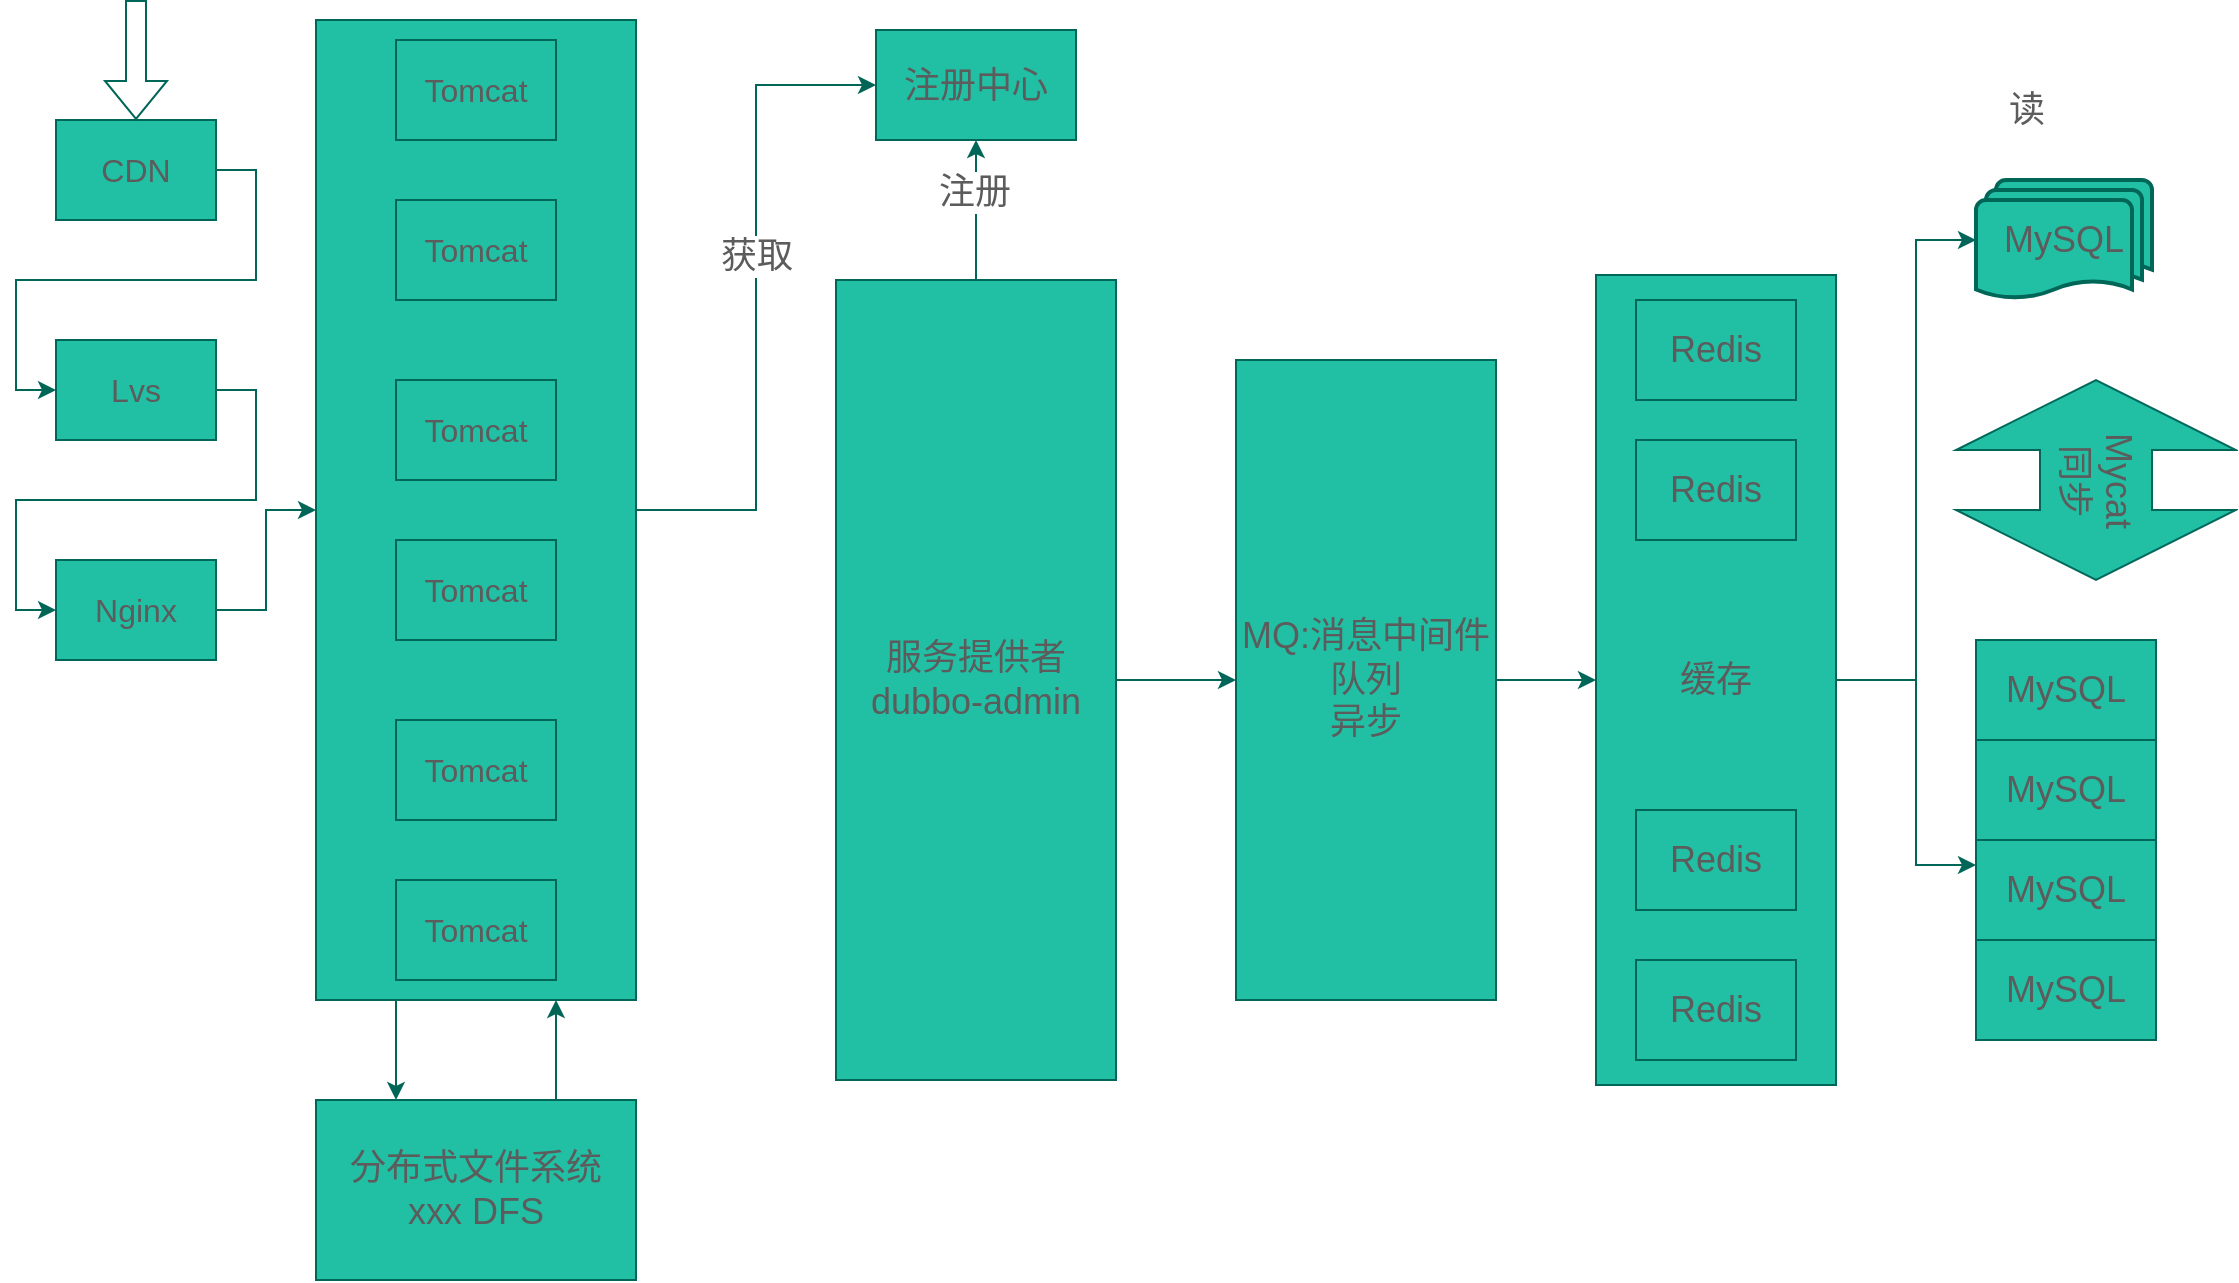 <mxfile version="15.8.7" type="device" pages="6"><diagram id="UnmopfMlRNLvVbIDBpeu" name="第 1 页"><mxGraphModel dx="1038" dy="649" grid="1" gridSize="10" guides="1" tooltips="1" connect="1" arrows="1" fold="1" page="1" pageScale="1" pageWidth="827" pageHeight="1169" math="0" shadow="0"><root><mxCell id="0"/><mxCell id="1" parent="0"/><mxCell id="3HmRTZTyx5FPIAdI5r-Z-13" style="edgeStyle=orthogonalEdgeStyle;rounded=0;orthogonalLoop=1;jettySize=auto;html=1;exitX=1;exitY=0.5;exitDx=0;exitDy=0;entryX=0;entryY=0.5;entryDx=0;entryDy=0;fontSize=18;strokeColor=#006658;fontColor=#5C5C5C;" parent="1" source="3HmRTZTyx5FPIAdI5r-Z-1" target="3HmRTZTyx5FPIAdI5r-Z-2" edge="1"><mxGeometry relative="1" as="geometry"/></mxCell><mxCell id="3HmRTZTyx5FPIAdI5r-Z-1" value="&lt;font size=&quot;3&quot;&gt;CDN&lt;/font&gt;" style="rounded=0;whiteSpace=wrap;html=1;fillColor=#21C0A5;strokeColor=#006658;fontColor=#5C5C5C;" parent="1" vertex="1"><mxGeometry x="70" y="70" width="80" height="50" as="geometry"/></mxCell><mxCell id="3HmRTZTyx5FPIAdI5r-Z-14" style="edgeStyle=orthogonalEdgeStyle;rounded=0;orthogonalLoop=1;jettySize=auto;html=1;entryX=0;entryY=0.5;entryDx=0;entryDy=0;fontSize=18;exitX=1;exitY=0.5;exitDx=0;exitDy=0;strokeColor=#006658;fontColor=#5C5C5C;" parent="1" source="3HmRTZTyx5FPIAdI5r-Z-2" target="3HmRTZTyx5FPIAdI5r-Z-3" edge="1"><mxGeometry relative="1" as="geometry"/></mxCell><mxCell id="3HmRTZTyx5FPIAdI5r-Z-2" value="&lt;font size=&quot;3&quot;&gt;Lvs&lt;br&gt;&lt;/font&gt;" style="rounded=0;whiteSpace=wrap;html=1;fillColor=#21C0A5;strokeColor=#006658;fontColor=#5C5C5C;" parent="1" vertex="1"><mxGeometry x="70" y="180" width="80" height="50" as="geometry"/></mxCell><mxCell id="3HmRTZTyx5FPIAdI5r-Z-15" style="edgeStyle=orthogonalEdgeStyle;rounded=0;orthogonalLoop=1;jettySize=auto;html=1;exitX=1;exitY=0.5;exitDx=0;exitDy=0;fontSize=18;strokeColor=#006658;fontColor=#5C5C5C;" parent="1" source="3HmRTZTyx5FPIAdI5r-Z-3" target="3HmRTZTyx5FPIAdI5r-Z-4" edge="1"><mxGeometry relative="1" as="geometry"/></mxCell><mxCell id="3HmRTZTyx5FPIAdI5r-Z-3" value="&lt;font size=&quot;3&quot;&gt;Nginx&lt;br&gt;&lt;/font&gt;" style="rounded=0;whiteSpace=wrap;html=1;fillColor=#21C0A5;strokeColor=#006658;fontColor=#5C5C5C;" parent="1" vertex="1"><mxGeometry x="70" y="290" width="80" height="50" as="geometry"/></mxCell><mxCell id="3HmRTZTyx5FPIAdI5r-Z-17" style="edgeStyle=orthogonalEdgeStyle;rounded=0;orthogonalLoop=1;jettySize=auto;html=1;exitX=0.25;exitY=1;exitDx=0;exitDy=0;entryX=0.25;entryY=0;entryDx=0;entryDy=0;fontSize=18;strokeColor=#006658;fontColor=#5C5C5C;" parent="1" source="3HmRTZTyx5FPIAdI5r-Z-4" target="3HmRTZTyx5FPIAdI5r-Z-12" edge="1"><mxGeometry relative="1" as="geometry"/></mxCell><mxCell id="3HmRTZTyx5FPIAdI5r-Z-27" style="edgeStyle=orthogonalEdgeStyle;rounded=0;orthogonalLoop=1;jettySize=auto;html=1;entryX=0;entryY=0.5;entryDx=0;entryDy=0;fontSize=18;strokeColor=#006658;fontColor=#5C5C5C;" parent="1" source="3HmRTZTyx5FPIAdI5r-Z-4" target="3HmRTZTyx5FPIAdI5r-Z-18" edge="1"><mxGeometry relative="1" as="geometry"/></mxCell><mxCell id="3HmRTZTyx5FPIAdI5r-Z-28" value="获取" style="edgeLabel;html=1;align=center;verticalAlign=middle;resizable=0;points=[];fontSize=18;fontColor=#5C5C5C;" parent="3HmRTZTyx5FPIAdI5r-Z-27" vertex="1" connectable="0"><mxGeometry x="0.126" relative="1" as="geometry"><mxPoint as="offset"/></mxGeometry></mxCell><mxCell id="3HmRTZTyx5FPIAdI5r-Z-4" value="" style="rounded=0;whiteSpace=wrap;html=1;fontSize=18;fillColor=#21C0A5;strokeColor=#006658;fontColor=#5C5C5C;" parent="1" vertex="1"><mxGeometry x="200" y="20" width="160" height="490" as="geometry"/></mxCell><mxCell id="3HmRTZTyx5FPIAdI5r-Z-5" value="" style="shape=flexArrow;endArrow=classic;html=1;rounded=0;fontSize=18;entryX=0.5;entryY=0;entryDx=0;entryDy=0;strokeColor=#006658;fontColor=#5C5C5C;" parent="1" target="3HmRTZTyx5FPIAdI5r-Z-1" edge="1"><mxGeometry width="50" height="50" relative="1" as="geometry"><mxPoint x="110" y="10" as="sourcePoint"/><mxPoint x="110" y="10" as="targetPoint"/></mxGeometry></mxCell><mxCell id="3HmRTZTyx5FPIAdI5r-Z-6" value="&lt;font size=&quot;3&quot;&gt;Tomcat&lt;br&gt;&lt;/font&gt;" style="rounded=0;whiteSpace=wrap;html=1;fillColor=#21C0A5;strokeColor=#006658;fontColor=#5C5C5C;" parent="1" vertex="1"><mxGeometry x="240" y="30" width="80" height="50" as="geometry"/></mxCell><mxCell id="3HmRTZTyx5FPIAdI5r-Z-7" value="&lt;font size=&quot;3&quot;&gt;Tomcat&lt;br&gt;&lt;/font&gt;" style="rounded=0;whiteSpace=wrap;html=1;fillColor=#21C0A5;strokeColor=#006658;fontColor=#5C5C5C;" parent="1" vertex="1"><mxGeometry x="240" y="110" width="80" height="50" as="geometry"/></mxCell><mxCell id="3HmRTZTyx5FPIAdI5r-Z-8" value="&lt;font size=&quot;3&quot;&gt;Tomcat&lt;br&gt;&lt;/font&gt;" style="rounded=0;whiteSpace=wrap;html=1;fillColor=#21C0A5;strokeColor=#006658;fontColor=#5C5C5C;" parent="1" vertex="1"><mxGeometry x="240" y="200" width="80" height="50" as="geometry"/></mxCell><mxCell id="3HmRTZTyx5FPIAdI5r-Z-9" value="&lt;font size=&quot;3&quot;&gt;Tomcat&lt;br&gt;&lt;/font&gt;" style="rounded=0;whiteSpace=wrap;html=1;fillColor=#21C0A5;strokeColor=#006658;fontColor=#5C5C5C;" parent="1" vertex="1"><mxGeometry x="240" y="280" width="80" height="50" as="geometry"/></mxCell><mxCell id="3HmRTZTyx5FPIAdI5r-Z-10" value="&lt;font size=&quot;3&quot;&gt;Tomcat&lt;br&gt;&lt;/font&gt;" style="rounded=0;whiteSpace=wrap;html=1;fillColor=#21C0A5;strokeColor=#006658;fontColor=#5C5C5C;" parent="1" vertex="1"><mxGeometry x="240" y="370" width="80" height="50" as="geometry"/></mxCell><mxCell id="3HmRTZTyx5FPIAdI5r-Z-11" value="&lt;font size=&quot;3&quot;&gt;Tomcat&lt;br&gt;&lt;/font&gt;" style="rounded=0;whiteSpace=wrap;html=1;fillColor=#21C0A5;strokeColor=#006658;fontColor=#5C5C5C;" parent="1" vertex="1"><mxGeometry x="240" y="450" width="80" height="50" as="geometry"/></mxCell><mxCell id="3HmRTZTyx5FPIAdI5r-Z-16" style="edgeStyle=orthogonalEdgeStyle;rounded=0;orthogonalLoop=1;jettySize=auto;html=1;entryX=0.75;entryY=1;entryDx=0;entryDy=0;fontSize=18;exitX=0.75;exitY=0;exitDx=0;exitDy=0;strokeColor=#006658;fontColor=#5C5C5C;" parent="1" source="3HmRTZTyx5FPIAdI5r-Z-12" target="3HmRTZTyx5FPIAdI5r-Z-4" edge="1"><mxGeometry relative="1" as="geometry"><Array as="points"/></mxGeometry></mxCell><mxCell id="3HmRTZTyx5FPIAdI5r-Z-12" value="分布式文件系统&lt;br&gt;xxx DFS" style="rounded=0;whiteSpace=wrap;html=1;fontSize=18;fillColor=#21C0A5;strokeColor=#006658;fontColor=#5C5C5C;" parent="1" vertex="1"><mxGeometry x="200" y="560" width="160" height="90" as="geometry"/></mxCell><mxCell id="3HmRTZTyx5FPIAdI5r-Z-18" value="注册中心" style="rounded=0;whiteSpace=wrap;html=1;fontSize=18;fillColor=#21C0A5;strokeColor=#006658;fontColor=#5C5C5C;" parent="1" vertex="1"><mxGeometry x="480" y="25" width="100" height="55" as="geometry"/></mxCell><mxCell id="3HmRTZTyx5FPIAdI5r-Z-29" style="edgeStyle=orthogonalEdgeStyle;rounded=0;orthogonalLoop=1;jettySize=auto;html=1;entryX=0.5;entryY=1;entryDx=0;entryDy=0;fontSize=18;strokeColor=#006658;fontColor=#5C5C5C;" parent="1" source="3HmRTZTyx5FPIAdI5r-Z-19" target="3HmRTZTyx5FPIAdI5r-Z-18" edge="1"><mxGeometry relative="1" as="geometry"/></mxCell><mxCell id="3HmRTZTyx5FPIAdI5r-Z-30" value="注册" style="edgeLabel;html=1;align=center;verticalAlign=middle;resizable=0;points=[];fontSize=18;fontColor=#5C5C5C;" parent="3HmRTZTyx5FPIAdI5r-Z-29" vertex="1" connectable="0"><mxGeometry x="0.268" y="1" relative="1" as="geometry"><mxPoint as="offset"/></mxGeometry></mxCell><mxCell id="3HmRTZTyx5FPIAdI5r-Z-31" style="edgeStyle=orthogonalEdgeStyle;rounded=0;orthogonalLoop=1;jettySize=auto;html=1;entryX=0;entryY=0.5;entryDx=0;entryDy=0;fontSize=18;strokeColor=#006658;fontColor=#5C5C5C;" parent="1" source="3HmRTZTyx5FPIAdI5r-Z-19" target="3HmRTZTyx5FPIAdI5r-Z-20" edge="1"><mxGeometry relative="1" as="geometry"/></mxCell><mxCell id="3HmRTZTyx5FPIAdI5r-Z-19" value="服务提供者&lt;br&gt;dubbo-admin" style="rounded=0;whiteSpace=wrap;html=1;fontSize=18;fillColor=#21C0A5;strokeColor=#006658;fontColor=#5C5C5C;" parent="1" vertex="1"><mxGeometry x="460" y="150" width="140" height="400" as="geometry"/></mxCell><mxCell id="3HmRTZTyx5FPIAdI5r-Z-32" style="edgeStyle=orthogonalEdgeStyle;rounded=0;orthogonalLoop=1;jettySize=auto;html=1;entryX=0;entryY=0.5;entryDx=0;entryDy=0;fontSize=18;strokeColor=#006658;fontColor=#5C5C5C;" parent="1" source="3HmRTZTyx5FPIAdI5r-Z-20" target="3HmRTZTyx5FPIAdI5r-Z-22" edge="1"><mxGeometry relative="1" as="geometry"/></mxCell><mxCell id="3HmRTZTyx5FPIAdI5r-Z-20" value="MQ:消息中间件&lt;br&gt;队列&lt;br&gt;异步" style="rounded=0;whiteSpace=wrap;html=1;fontSize=18;fillColor=#21C0A5;strokeColor=#006658;fontColor=#5C5C5C;" parent="1" vertex="1"><mxGeometry x="660" y="190" width="130" height="320" as="geometry"/></mxCell><mxCell id="3HmRTZTyx5FPIAdI5r-Z-41" style="edgeStyle=orthogonalEdgeStyle;rounded=0;orthogonalLoop=1;jettySize=auto;html=1;exitX=1;exitY=0.5;exitDx=0;exitDy=0;entryX=0;entryY=0.25;entryDx=0;entryDy=0;fontSize=18;strokeColor=#006658;fontColor=#5C5C5C;" parent="1" source="3HmRTZTyx5FPIAdI5r-Z-22" target="3HmRTZTyx5FPIAdI5r-Z-38" edge="1"><mxGeometry relative="1" as="geometry"><Array as="points"><mxPoint x="1000" y="350"/><mxPoint x="1000" y="443"/></Array></mxGeometry></mxCell><mxCell id="3HmRTZTyx5FPIAdI5r-Z-42" style="edgeStyle=orthogonalEdgeStyle;rounded=0;orthogonalLoop=1;jettySize=auto;html=1;entryX=0;entryY=0.5;entryDx=0;entryDy=0;entryPerimeter=0;fontSize=18;strokeColor=#006658;fontColor=#5C5C5C;" parent="1" source="3HmRTZTyx5FPIAdI5r-Z-22" target="3HmRTZTyx5FPIAdI5r-Z-34" edge="1"><mxGeometry relative="1" as="geometry"><Array as="points"><mxPoint x="1000" y="350"/><mxPoint x="1000" y="130"/></Array></mxGeometry></mxCell><mxCell id="3HmRTZTyx5FPIAdI5r-Z-22" value="缓存" style="rounded=0;whiteSpace=wrap;html=1;fontSize=18;fillColor=#21C0A5;strokeColor=#006658;fontColor=#5C5C5C;" parent="1" vertex="1"><mxGeometry x="840" y="147.5" width="120" height="405" as="geometry"/></mxCell><mxCell id="3HmRTZTyx5FPIAdI5r-Z-23" value="Redis" style="rounded=0;whiteSpace=wrap;html=1;fontSize=18;fillColor=#21C0A5;strokeColor=#006658;fontColor=#5C5C5C;" parent="1" vertex="1"><mxGeometry x="860" y="160" width="80" height="50" as="geometry"/></mxCell><mxCell id="3HmRTZTyx5FPIAdI5r-Z-24" value="Redis" style="rounded=0;whiteSpace=wrap;html=1;fontSize=18;fillColor=#21C0A5;strokeColor=#006658;fontColor=#5C5C5C;" parent="1" vertex="1"><mxGeometry x="860" y="230" width="80" height="50" as="geometry"/></mxCell><mxCell id="3HmRTZTyx5FPIAdI5r-Z-25" value="Redis" style="rounded=0;whiteSpace=wrap;html=1;fontSize=18;fillColor=#21C0A5;strokeColor=#006658;fontColor=#5C5C5C;" parent="1" vertex="1"><mxGeometry x="860" y="415" width="80" height="50" as="geometry"/></mxCell><mxCell id="3HmRTZTyx5FPIAdI5r-Z-26" value="Redis" style="rounded=0;whiteSpace=wrap;html=1;fontSize=18;fillColor=#21C0A5;strokeColor=#006658;fontColor=#5C5C5C;" parent="1" vertex="1"><mxGeometry x="860" y="490" width="80" height="50" as="geometry"/></mxCell><mxCell id="3HmRTZTyx5FPIAdI5r-Z-33" value="Mycat&lt;br&gt;同步" style="html=1;shadow=0;dashed=0;align=center;verticalAlign=middle;shape=mxgraph.arrows2.twoWayArrow;dy=0.6;dx=35;fontSize=18;rotation=90;fillColor=#21C0A5;strokeColor=#006658;fontColor=#5C5C5C;" parent="1" vertex="1"><mxGeometry x="1040" y="180" width="100" height="140" as="geometry"/></mxCell><mxCell id="3HmRTZTyx5FPIAdI5r-Z-34" value="MySQL" style="strokeWidth=2;html=1;shape=mxgraph.flowchart.multi-document;whiteSpace=wrap;fontSize=18;fillColor=#21C0A5;strokeColor=#006658;fontColor=#5C5C5C;" parent="1" vertex="1"><mxGeometry x="1030" y="100" width="88" height="60" as="geometry"/></mxCell><mxCell id="3HmRTZTyx5FPIAdI5r-Z-36" value="MySQL" style="rounded=0;whiteSpace=wrap;html=1;fontSize=18;fillColor=#21C0A5;strokeColor=#006658;fontColor=#5C5C5C;" parent="1" vertex="1"><mxGeometry x="1030" y="330" width="90" height="50" as="geometry"/></mxCell><mxCell id="3HmRTZTyx5FPIAdI5r-Z-37" value="MySQL" style="rounded=0;whiteSpace=wrap;html=1;fontSize=18;fillColor=#21C0A5;strokeColor=#006658;fontColor=#5C5C5C;" parent="1" vertex="1"><mxGeometry x="1030" y="380" width="90" height="50" as="geometry"/></mxCell><mxCell id="3HmRTZTyx5FPIAdI5r-Z-38" value="MySQL" style="rounded=0;whiteSpace=wrap;html=1;fontSize=18;fillColor=#21C0A5;strokeColor=#006658;fontColor=#5C5C5C;" parent="1" vertex="1"><mxGeometry x="1030" y="430" width="90" height="50" as="geometry"/></mxCell><mxCell id="3HmRTZTyx5FPIAdI5r-Z-39" value="MySQL" style="rounded=0;whiteSpace=wrap;html=1;fontSize=18;fillColor=#21C0A5;strokeColor=#006658;fontColor=#5C5C5C;" parent="1" vertex="1"><mxGeometry x="1030" y="480" width="90" height="50" as="geometry"/></mxCell><mxCell id="3HmRTZTyx5FPIAdI5r-Z-43" value="读" style="text;html=1;align=center;verticalAlign=middle;resizable=0;points=[];autosize=1;strokeColor=none;fillColor=none;fontSize=18;fontColor=#5C5C5C;" parent="1" vertex="1"><mxGeometry x="1040" y="50" width="30" height="30" as="geometry"/></mxCell></root></mxGraphModel></diagram><diagram id="_HN9a1SbaojZQVuKuptx" name="第 2 页"><mxGraphModel dx="1038" dy="649" grid="1" gridSize="10" guides="1" tooltips="1" connect="1" arrows="1" fold="1" page="1" pageScale="1" pageWidth="827" pageHeight="1169" math="0" shadow="0"><root><mxCell id="CeHFIeNpaHUP4cZp_54c-0"/><mxCell id="CeHFIeNpaHUP4cZp_54c-1" parent="CeHFIeNpaHUP4cZp_54c-0"/><mxCell id="CeHFIeNpaHUP4cZp_54c-11" style="rounded=1;sketch=0;orthogonalLoop=1;jettySize=auto;html=1;exitX=0.5;exitY=0;exitDx=0;exitDy=0;entryX=0;entryY=0.5;entryDx=0;entryDy=0;fontSize=18;fontColor=#5AA9E6;strokeColor=#FF6392;fillColor=#FFE45E;" parent="CeHFIeNpaHUP4cZp_54c-1" source="CeHFIeNpaHUP4cZp_54c-2" target="CeHFIeNpaHUP4cZp_54c-10" edge="1"><mxGeometry relative="1" as="geometry"/></mxCell><mxCell id="CeHFIeNpaHUP4cZp_54c-12" value="配置注册中心地址" style="edgeLabel;html=1;align=center;verticalAlign=middle;resizable=0;points=[];fontSize=18;fontColor=#5AA9E6;" parent="CeHFIeNpaHUP4cZp_54c-11" vertex="1" connectable="0"><mxGeometry x="0.144" y="3" relative="1" as="geometry"><mxPoint as="offset"/></mxGeometry></mxCell><mxCell id="CeHFIeNpaHUP4cZp_54c-2" value="&lt;span style=&quot;color: rgb(51 , 51 , 51) ; font-family: &amp;#34;lato&amp;#34; , sans-serif&quot;&gt;&lt;font style=&quot;font-size: 18px&quot;&gt;服务提供者&lt;br&gt;Service &lt;br&gt;&lt;/font&gt;&lt;/span&gt;&lt;span style=&quot;color: rgb(51 , 51 , 51) ; font-family: &amp;#34;lato&amp;#34; , sans-serif ; font-size: 18px&quot;&gt;Porvider&lt;/span&gt;&lt;span style=&quot;color: rgb(51 , 51 , 51) ; font-family: &amp;#34;lato&amp;#34; , sans-serif&quot;&gt;&lt;font style=&quot;font-size: 18px&quot;&gt;&lt;br&gt;&lt;/font&gt;&lt;/span&gt;" style="rounded=0;whiteSpace=wrap;html=1;fillColor=#f694c1;strokeColor=#FF6392;fontColor=#5AA9E6;labelBackgroundColor=none;" parent="CeHFIeNpaHUP4cZp_54c-1" vertex="1"><mxGeometry x="70" y="350" width="150" height="80" as="geometry"/></mxCell><mxCell id="CeHFIeNpaHUP4cZp_54c-5" value="&lt;span style=&quot;color: rgb(51, 51, 51); font-family: lato, sans-serif;&quot;&gt;&lt;font style=&quot;font-size: 18px&quot;&gt;Service &lt;br&gt;Porvider&lt;/font&gt;&lt;/span&gt;" style="rounded=0;whiteSpace=wrap;html=1;fillColor=#FFE45E;strokeColor=#FF6392;labelBackgroundColor=none;fontColor=#5AA9E6;" parent="CeHFIeNpaHUP4cZp_54c-1" vertex="1"><mxGeometry x="610" y="370" width="150" height="80" as="geometry"/></mxCell><mxCell id="CeHFIeNpaHUP4cZp_54c-6" value="&lt;span style=&quot;color: rgb(51, 51, 51); font-family: lato, sans-serif;&quot;&gt;&lt;font style=&quot;font-size: 18px&quot;&gt;Service &lt;br&gt;Porvider&lt;/font&gt;&lt;/span&gt;" style="rounded=0;whiteSpace=wrap;html=1;fillColor=#FFE45E;strokeColor=#FF6392;labelBackgroundColor=none;fontColor=#5AA9E6;" parent="CeHFIeNpaHUP4cZp_54c-1" vertex="1"><mxGeometry x="600" y="360" width="150" height="80" as="geometry"/></mxCell><mxCell id="CeHFIeNpaHUP4cZp_54c-13" style="edgeStyle=none;rounded=1;sketch=0;orthogonalLoop=1;jettySize=auto;html=1;exitX=0;exitY=0.5;exitDx=0;exitDy=0;entryX=1;entryY=0.5;entryDx=0;entryDy=0;fontSize=18;fontColor=#5AA9E6;strokeColor=#FF6392;fillColor=#FFE45E;" parent="CeHFIeNpaHUP4cZp_54c-1" source="CeHFIeNpaHUP4cZp_54c-7" target="CeHFIeNpaHUP4cZp_54c-2" edge="1"><mxGeometry relative="1" as="geometry"/></mxCell><mxCell id="CeHFIeNpaHUP4cZp_54c-16" value="远程调用" style="edgeLabel;html=1;align=center;verticalAlign=middle;resizable=0;points=[];fontSize=18;fontColor=#5AA9E6;" parent="CeHFIeNpaHUP4cZp_54c-13" vertex="1" connectable="0"><mxGeometry x="0.096" y="-1" relative="1" as="geometry"><mxPoint as="offset"/></mxGeometry></mxCell><mxCell id="CeHFIeNpaHUP4cZp_54c-14" style="edgeStyle=none;rounded=1;sketch=0;orthogonalLoop=1;jettySize=auto;html=1;exitX=0.5;exitY=0;exitDx=0;exitDy=0;entryX=1;entryY=0.5;entryDx=0;entryDy=0;fontSize=18;fontColor=#5AA9E6;strokeColor=#FF6392;fillColor=#FFE45E;" parent="CeHFIeNpaHUP4cZp_54c-1" source="CeHFIeNpaHUP4cZp_54c-7" target="CeHFIeNpaHUP4cZp_54c-10" edge="1"><mxGeometry relative="1" as="geometry"/></mxCell><mxCell id="CeHFIeNpaHUP4cZp_54c-15" value="获取注册中心的数据" style="edgeLabel;html=1;align=center;verticalAlign=middle;resizable=0;points=[];fontSize=18;fontColor=#5AA9E6;" parent="CeHFIeNpaHUP4cZp_54c-14" vertex="1" connectable="0"><mxGeometry x="0.396" y="-3" relative="1" as="geometry"><mxPoint x="25" y="24" as="offset"/></mxGeometry></mxCell><mxCell id="CeHFIeNpaHUP4cZp_54c-7" value="&lt;span style=&quot;color: rgb(51 , 51 , 51) ; font-family: &amp;#34;lato&amp;#34; , sans-serif&quot;&gt;&lt;font style=&quot;font-size: 18px&quot;&gt;服务消费者&amp;nbsp;&lt;br&gt;Service &lt;br&gt;&lt;/font&gt;&lt;/span&gt;&lt;span style=&quot;color: rgb(51 , 51 , 51) ; font-family: &amp;#34;lato&amp;#34; , sans-serif ; font-size: 18px&quot;&gt;Customer&lt;/span&gt;&lt;span style=&quot;color: rgb(51 , 51 , 51) ; font-family: &amp;#34;lato&amp;#34; , sans-serif&quot;&gt;&lt;font style=&quot;font-size: 18px&quot;&gt;&lt;br&gt;&lt;/font&gt;&lt;/span&gt;" style="rounded=0;whiteSpace=wrap;html=1;fillColor=#FFE45E;strokeColor=#FF6392;labelBackgroundColor=none;fontColor=#5AA9E6;" parent="CeHFIeNpaHUP4cZp_54c-1" vertex="1"><mxGeometry x="590" y="350" width="150" height="80" as="geometry"/></mxCell><mxCell id="CeHFIeNpaHUP4cZp_54c-8" value="&lt;span style=&quot;color: rgb(51, 51, 51); font-family: lato, sans-serif;&quot;&gt;&lt;font style=&quot;font-size: 18px&quot;&gt;Eureka Serve&lt;/font&gt;&lt;/span&gt;" style="rounded=0;whiteSpace=wrap;html=1;fillColor=#a8dadc;strokeColor=#FF6392;labelBackgroundColor=none;fontColor=#5AA9E6;" parent="CeHFIeNpaHUP4cZp_54c-1" vertex="1"><mxGeometry x="320" y="100" width="150" height="80" as="geometry"/></mxCell><mxCell id="CeHFIeNpaHUP4cZp_54c-9" value="&lt;span style=&quot;color: rgb(51, 51, 51); font-family: lato, sans-serif;&quot;&gt;&lt;font style=&quot;font-size: 18px&quot;&gt;Eureka Serve&lt;/font&gt;&lt;/span&gt;" style="rounded=0;whiteSpace=wrap;html=1;fillColor=#a8dadc;strokeColor=#FF6392;labelBackgroundColor=none;fontColor=#5AA9E6;" parent="CeHFIeNpaHUP4cZp_54c-1" vertex="1"><mxGeometry x="330" y="110" width="150" height="80" as="geometry"/></mxCell><mxCell id="CeHFIeNpaHUP4cZp_54c-10" value="&lt;span style=&quot;color: rgb(51 , 51 , 51) ; font-family: &amp;#34;lato&amp;#34; , sans-serif&quot;&gt;&lt;font style=&quot;font-size: 18px&quot;&gt;注册中心&lt;br&gt;Eureka Serve&lt;/font&gt;&lt;/span&gt;" style="rounded=0;whiteSpace=wrap;html=1;fillColor=#a8dadc;strokeColor=#FF6392;labelBackgroundColor=none;fontColor=#5AA9E6;" parent="CeHFIeNpaHUP4cZp_54c-1" vertex="1"><mxGeometry x="340" y="120" width="150" height="80" as="geometry"/></mxCell></root></mxGraphModel></diagram><diagram id="HTuIqcM8xBWGGo9GkF7r" name="第 3 页"><mxGraphModel dx="1278" dy="649" grid="1" gridSize="10" guides="1" tooltips="1" connect="1" arrows="1" fold="1" page="1" pageScale="1" pageWidth="827" pageHeight="1169" math="0" shadow="0"><root><mxCell id="WVtl5-JfxFWQ85-qwy1B-0"/><mxCell id="WVtl5-JfxFWQ85-qwy1B-1" parent="WVtl5-JfxFWQ85-qwy1B-0"/><mxCell id="bIu9DvxF7mheLKWvijIo-3" style="rounded=1;sketch=0;orthogonalLoop=1;jettySize=auto;html=1;entryX=0.458;entryY=0.022;entryDx=0;entryDy=0;entryPerimeter=0;exitX=0;exitY=0.5;exitDx=0;exitDy=0;strokeColor=#FF6392;fontColor=#5AA9E6;" edge="1" parent="WVtl5-JfxFWQ85-qwy1B-1" source="bIu9DvxF7mheLKWvijIo-0" target="bIu9DvxF7mheLKWvijIo-2"><mxGeometry relative="1" as="geometry"><mxPoint x="350" y="135" as="sourcePoint"/></mxGeometry></mxCell><mxCell id="bIu9DvxF7mheLKWvijIo-0" value="&lt;font style=&quot;font-size: 18px&quot;&gt;7001&lt;br&gt;7002/7003&lt;br&gt;&lt;/font&gt;" style="rounded=0;whiteSpace=wrap;html=1;fillColor=#FFE45E;strokeColor=#FF6392;fontColor=#5AA9E6;" vertex="1" parent="WVtl5-JfxFWQ85-qwy1B-1"><mxGeometry x="341" y="110" width="146" height="90" as="geometry"/></mxCell><mxCell id="bIu9DvxF7mheLKWvijIo-8" style="rounded=1;sketch=0;orthogonalLoop=1;jettySize=auto;html=1;entryX=1;entryY=0.5;entryDx=0;entryDy=0;exitX=0.5;exitY=0;exitDx=0;exitDy=0;strokeColor=#FF6392;fontColor=#5AA9E6;" edge="1" parent="WVtl5-JfxFWQ85-qwy1B-1" source="bIu9DvxF7mheLKWvijIo-1" target="bIu9DvxF7mheLKWvijIo-0"><mxGeometry relative="1" as="geometry"><mxPoint x="603" y="120" as="targetPoint"/></mxGeometry></mxCell><mxCell id="bIu9DvxF7mheLKWvijIo-1" value="&lt;font style=&quot;font-size: 18px&quot;&gt;7003&lt;br&gt;7001/7002&lt;br&gt;&lt;/font&gt;" style="rounded=0;whiteSpace=wrap;html=1;fillColor=#FFE45E;strokeColor=#FF6392;fontColor=#5AA9E6;" vertex="1" parent="WVtl5-JfxFWQ85-qwy1B-1"><mxGeometry x="540" y="330" width="146" height="90" as="geometry"/></mxCell><mxCell id="bIu9DvxF7mheLKWvijIo-4" style="rounded=1;sketch=0;orthogonalLoop=1;jettySize=auto;html=1;exitX=1;exitY=0.5;exitDx=0;exitDy=0;strokeColor=#FF6392;fontColor=#5AA9E6;" edge="1" parent="WVtl5-JfxFWQ85-qwy1B-1" source="bIu9DvxF7mheLKWvijIo-2" target="bIu9DvxF7mheLKWvijIo-1"><mxGeometry relative="1" as="geometry"/></mxCell><mxCell id="bIu9DvxF7mheLKWvijIo-2" value="&lt;font style=&quot;font-size: 18px&quot;&gt;7002&lt;br&gt;7001/7003&lt;br&gt;&lt;/font&gt;" style="rounded=0;whiteSpace=wrap;html=1;fillColor=#FFE45E;strokeColor=#FF6392;fontColor=#5AA9E6;" vertex="1" parent="WVtl5-JfxFWQ85-qwy1B-1"><mxGeometry x="140" y="330" width="146" height="90" as="geometry"/></mxCell></root></mxGraphModel></diagram><diagram id="rlxWxuc0Qr04mPSFzRMZ" name="第 4 页"><mxGraphModel dx="1038" dy="649" grid="1" gridSize="10" guides="1" tooltips="1" connect="1" arrows="1" fold="1" page="1" pageScale="1" pageWidth="827" pageHeight="1169" background="#F1FAEE" math="0" shadow="0"><root><mxCell id="dlY7-0VNsqEqrswSKuHw-0"/><mxCell id="dlY7-0VNsqEqrswSKuHw-1" parent="dlY7-0VNsqEqrswSKuHw-0"/><mxCell id="dlY7-0VNsqEqrswSKuHw-2" value="&lt;font style=&quot;font-size: 18px&quot;&gt;轮询随机&lt;/font&gt;" style="text;html=1;strokeColor=none;fillColor=none;align=center;verticalAlign=middle;whiteSpace=wrap;rounded=0;sketch=0;fontColor=#1D3557;" parent="dlY7-0VNsqEqrswSKuHw-1" vertex="1"><mxGeometry x="340" y="50" width="80" height="30" as="geometry"/></mxCell><mxCell id="dlY7-0VNsqEqrswSKuHw-10" style="edgeStyle=orthogonalEdgeStyle;curved=0;rounded=1;sketch=0;orthogonalLoop=1;jettySize=auto;html=1;entryX=0.479;entryY=0.987;entryDx=0;entryDy=0;entryPerimeter=0;fontSize=18;fontColor=#1D3557;strokeColor=#457B9D;fillColor=#A8DADC;" parent="dlY7-0VNsqEqrswSKuHw-1" source="dlY7-0VNsqEqrswSKuHw-3" target="dlY7-0VNsqEqrswSKuHw-9" edge="1"><mxGeometry relative="1" as="geometry"/></mxCell><mxCell id="dlY7-0VNsqEqrswSKuHw-3" value="Actor" style="shape=umlActor;verticalLabelPosition=bottom;verticalAlign=top;html=1;outlineConnect=0;rounded=0;sketch=0;fontSize=18;fontColor=#1D3557;strokeColor=#457B9D;fillColor=#A8DADC;" parent="dlY7-0VNsqEqrswSKuHw-1" vertex="1"><mxGeometry x="342.5" y="490" width="75" height="100" as="geometry"/></mxCell><mxCell id="dlY7-0VNsqEqrswSKuHw-4" value="2000" style="ellipse;whiteSpace=wrap;html=1;aspect=fixed;rounded=0;sketch=0;fontSize=18;fontColor=#1D3557;strokeColor=#457B9D;fillColor=#A8DADC;" parent="dlY7-0VNsqEqrswSKuHw-1" vertex="1"><mxGeometry x="70" y="110" width="80" height="80" as="geometry"/></mxCell><mxCell id="dlY7-0VNsqEqrswSKuHw-5" value="1500" style="ellipse;whiteSpace=wrap;html=1;aspect=fixed;rounded=0;sketch=0;fontSize=18;fontColor=#1D3557;strokeColor=#457B9D;fillColor=#A8DADC;" parent="dlY7-0VNsqEqrswSKuHw-1" vertex="1"><mxGeometry x="650" y="110" width="80" height="80" as="geometry"/></mxCell><mxCell id="dlY7-0VNsqEqrswSKuHw-6" value="1500" style="ellipse;whiteSpace=wrap;html=1;aspect=fixed;rounded=0;sketch=0;fontSize=18;fontColor=#1D3557;strokeColor=#457B9D;fillColor=#A8DADC;" parent="dlY7-0VNsqEqrswSKuHw-1" vertex="1"><mxGeometry x="355" y="110" width="80" height="80" as="geometry"/></mxCell><mxCell id="dlY7-0VNsqEqrswSKuHw-7" value="3000" style="ellipse;whiteSpace=wrap;html=1;aspect=fixed;rounded=0;sketch=0;fontSize=18;fontColor=#1D3557;strokeColor=#457B9D;fillColor=#A8DADC;" parent="dlY7-0VNsqEqrswSKuHw-1" vertex="1"><mxGeometry x="210" y="110" width="80" height="80" as="geometry"/></mxCell><mxCell id="dlY7-0VNsqEqrswSKuHw-8" value="2000" style="ellipse;whiteSpace=wrap;html=1;aspect=fixed;rounded=0;sketch=0;fontSize=18;fontColor=#1D3557;strokeColor=#457B9D;fillColor=#A8DADC;" parent="dlY7-0VNsqEqrswSKuHw-1" vertex="1"><mxGeometry x="500" y="110" width="80" height="80" as="geometry"/></mxCell><mxCell id="dlY7-0VNsqEqrswSKuHw-11" style="edgeStyle=orthogonalEdgeStyle;rounded=0;sketch=0;orthogonalLoop=1;jettySize=auto;html=1;fontSize=18;fontColor=#1D3557;strokeColor=#457B9D;fillColor=#A8DADC;" parent="dlY7-0VNsqEqrswSKuHw-1" source="dlY7-0VNsqEqrswSKuHw-9" target="dlY7-0VNsqEqrswSKuHw-4" edge="1"><mxGeometry relative="1" as="geometry"/></mxCell><mxCell id="dlY7-0VNsqEqrswSKuHw-12" style="edgeStyle=orthogonalEdgeStyle;rounded=0;sketch=0;orthogonalLoop=1;jettySize=auto;html=1;fontSize=18;fontColor=#1D3557;strokeColor=#457B9D;fillColor=#A8DADC;" parent="dlY7-0VNsqEqrswSKuHw-1" source="dlY7-0VNsqEqrswSKuHw-9" target="dlY7-0VNsqEqrswSKuHw-7" edge="1"><mxGeometry relative="1" as="geometry"/></mxCell><mxCell id="dlY7-0VNsqEqrswSKuHw-13" style="edgeStyle=orthogonalEdgeStyle;rounded=0;sketch=0;orthogonalLoop=1;jettySize=auto;html=1;entryX=0.5;entryY=1;entryDx=0;entryDy=0;fontSize=18;fontColor=#1D3557;strokeColor=#457B9D;fillColor=#A8DADC;" parent="dlY7-0VNsqEqrswSKuHw-1" source="dlY7-0VNsqEqrswSKuHw-9" target="dlY7-0VNsqEqrswSKuHw-6" edge="1"><mxGeometry relative="1" as="geometry"/></mxCell><mxCell id="dlY7-0VNsqEqrswSKuHw-14" style="edgeStyle=orthogonalEdgeStyle;rounded=0;sketch=0;orthogonalLoop=1;jettySize=auto;html=1;fontSize=18;fontColor=#1D3557;strokeColor=#457B9D;fillColor=#A8DADC;" parent="dlY7-0VNsqEqrswSKuHw-1" source="dlY7-0VNsqEqrswSKuHw-9" target="dlY7-0VNsqEqrswSKuHw-8" edge="1"><mxGeometry relative="1" as="geometry"/></mxCell><mxCell id="dlY7-0VNsqEqrswSKuHw-15" style="edgeStyle=orthogonalEdgeStyle;rounded=0;sketch=0;orthogonalLoop=1;jettySize=auto;html=1;entryX=0.5;entryY=1;entryDx=0;entryDy=0;fontSize=18;fontColor=#1D3557;strokeColor=#457B9D;fillColor=#A8DADC;" parent="dlY7-0VNsqEqrswSKuHw-1" source="dlY7-0VNsqEqrswSKuHw-9" target="dlY7-0VNsqEqrswSKuHw-5" edge="1"><mxGeometry relative="1" as="geometry"/></mxCell><mxCell id="dlY7-0VNsqEqrswSKuHw-9" value="" style="rounded=0;whiteSpace=wrap;html=1;sketch=0;fontSize=18;fontColor=#1D3557;strokeColor=#457B9D;fillColor=#A8DADC;" parent="dlY7-0VNsqEqrswSKuHw-1" vertex="1"><mxGeometry x="30" y="380" width="730" height="30" as="geometry"/></mxCell><mxCell id="dlY7-0VNsqEqrswSKuHw-16" value="10000个用户请求" style="text;html=1;strokeColor=none;fillColor=none;align=center;verticalAlign=middle;whiteSpace=wrap;rounded=0;sketch=0;fontSize=18;fontColor=#1D3557;" parent="dlY7-0VNsqEqrswSKuHw-1" vertex="1"><mxGeometry x="480" y="525" width="160" height="25" as="geometry"/></mxCell><mxCell id="dlY7-0VNsqEqrswSKuHw-17" value="Ribbon负载均衡" style="text;html=1;strokeColor=none;fillColor=none;align=center;verticalAlign=middle;whiteSpace=wrap;rounded=0;sketch=0;fontSize=18;fontColor=#1D3557;" parent="dlY7-0VNsqEqrswSKuHw-1" vertex="1"><mxGeometry x="315" y="382.5" width="160" height="25" as="geometry"/></mxCell><mxCell id="dlY7-0VNsqEqrswSKuHw-18" value="通过轮询，随机算法，将10000个用户请求分配给多个不同的请求处理方" style="text;html=1;strokeColor=none;fillColor=none;align=center;verticalAlign=middle;whiteSpace=wrap;rounded=0;sketch=0;fontSize=18;fontColor=#1D3557;" parent="dlY7-0VNsqEqrswSKuHw-1" vertex="1"><mxGeometry x="450" y="25" width="345" height="65" as="geometry"/></mxCell></root></mxGraphModel></diagram><diagram id="8R5_0yGl7rZhN67BFR3q" name="第 5 页"><mxGraphModel dx="1038" dy="649" grid="1" gridSize="10" guides="1" tooltips="1" connect="1" arrows="1" fold="1" page="1" pageScale="1" pageWidth="827" pageHeight="1169" math="0" shadow="0"><root><mxCell id="ckY3pXzTMnYeiK4RseQ--0"/><mxCell id="ckY3pXzTMnYeiK4RseQ--1" parent="ckY3pXzTMnYeiK4RseQ--0"/><mxCell id="ckY3pXzTMnYeiK4RseQ--8" style="edgeStyle=orthogonalEdgeStyle;rounded=0;sketch=0;orthogonalLoop=1;jettySize=auto;html=1;exitX=0.5;exitY=1;exitDx=0;exitDy=0;fontColor=#5AA9E6;strokeColor=#FF6392;fillColor=#FFE45E;" edge="1" parent="ckY3pXzTMnYeiK4RseQ--1" source="ckY3pXzTMnYeiK4RseQ--2" target="ckY3pXzTMnYeiK4RseQ--3"><mxGeometry relative="1" as="geometry"/></mxCell><mxCell id="ckY3pXzTMnYeiK4RseQ--17" value="查询可用服务列表" style="edgeLabel;html=1;align=center;verticalAlign=middle;resizable=0;points=[];fontSize=18;fontColor=#5AA9E6;" vertex="1" connectable="0" parent="ckY3pXzTMnYeiK4RseQ--8"><mxGeometry x="0.123" y="-2" relative="1" as="geometry"><mxPoint as="offset"/></mxGeometry></mxCell><mxCell id="ckY3pXzTMnYeiK4RseQ--2" value="&lt;font style=&quot;font-size: 18px&quot;&gt;Eureka Server&lt;/font&gt;" style="rounded=0;whiteSpace=wrap;html=1;sketch=0;fontColor=#5AA9E6;strokeColor=#FF6392;fillColor=#FFE45E;" vertex="1" parent="ckY3pXzTMnYeiK4RseQ--1"><mxGeometry x="220" y="75" width="160" height="100" as="geometry"/></mxCell><mxCell id="ckY3pXzTMnYeiK4RseQ--7" style="edgeStyle=orthogonalEdgeStyle;sketch=0;orthogonalLoop=1;jettySize=auto;html=1;fontColor=#5AA9E6;strokeColor=#FF6392;fillColor=#FFE45E;rounded=0;" edge="1" parent="ckY3pXzTMnYeiK4RseQ--1" source="ckY3pXzTMnYeiK4RseQ--3" target="ckY3pXzTMnYeiK4RseQ--5"><mxGeometry relative="1" as="geometry"/></mxCell><mxCell id="ckY3pXzTMnYeiK4RseQ--13" value="负载均衡请求" style="edgeLabel;html=1;align=center;verticalAlign=middle;resizable=0;points=[];fontSize=18;fontColor=#5AA9E6;" vertex="1" connectable="0" parent="ckY3pXzTMnYeiK4RseQ--7"><mxGeometry x="0.091" relative="1" as="geometry"><mxPoint as="offset"/></mxGeometry></mxCell><mxCell id="ckY3pXzTMnYeiK4RseQ--9" style="edgeStyle=orthogonalEdgeStyle;rounded=0;sketch=0;orthogonalLoop=1;jettySize=auto;html=1;exitX=0;exitY=0.5;exitDx=0;exitDy=0;entryX=0;entryY=0.5;entryDx=0;entryDy=0;fontColor=#5AA9E6;strokeColor=#FF6392;fillColor=#FFE45E;dashed=1;" edge="1" parent="ckY3pXzTMnYeiK4RseQ--1" source="ckY3pXzTMnYeiK4RseQ--3" target="ckY3pXzTMnYeiK4RseQ--2"><mxGeometry relative="1" as="geometry"/></mxCell><mxCell id="ckY3pXzTMnYeiK4RseQ--18" value="注册" style="edgeLabel;html=1;align=center;verticalAlign=middle;resizable=0;points=[];fontSize=18;fontColor=#5AA9E6;" vertex="1" connectable="0" parent="ckY3pXzTMnYeiK4RseQ--9"><mxGeometry x="0.174" y="2" relative="1" as="geometry"><mxPoint as="offset"/></mxGeometry></mxCell><mxCell id="ckY3pXzTMnYeiK4RseQ--3" value="&lt;div&gt;&lt;font style=&quot;font-size: 18px&quot;&gt;Ribbon&lt;/font&gt;&lt;/div&gt;&lt;div&gt;&lt;font style=&quot;font-size: 18px&quot;&gt;服务消费者&lt;/font&gt;&lt;/div&gt;" style="rounded=0;whiteSpace=wrap;html=1;sketch=0;fontColor=#5AA9E6;strokeColor=#FF6392;fillColor=#FFE45E;" vertex="1" parent="ckY3pXzTMnYeiK4RseQ--1"><mxGeometry x="110" y="370" width="180" height="100" as="geometry"/></mxCell><mxCell id="ckY3pXzTMnYeiK4RseQ--10" style="edgeStyle=orthogonalEdgeStyle;rounded=0;sketch=0;orthogonalLoop=1;jettySize=auto;html=1;dashed=1;fontColor=#5AA9E6;strokeColor=#FF6392;fillColor=#FFE45E;" edge="1" parent="ckY3pXzTMnYeiK4RseQ--1" source="ckY3pXzTMnYeiK4RseQ--4" target="ckY3pXzTMnYeiK4RseQ--2"><mxGeometry relative="1" as="geometry"><Array as="points"><mxPoint x="500" y="125"/><mxPoint x="500" y="125"/></Array></mxGeometry></mxCell><mxCell id="ckY3pXzTMnYeiK4RseQ--16" value="注册" style="edgeLabel;html=1;align=center;verticalAlign=middle;resizable=0;points=[];fontSize=18;fontColor=#5AA9E6;" vertex="1" connectable="0" parent="ckY3pXzTMnYeiK4RseQ--10"><mxGeometry x="-0.148" y="-1" relative="1" as="geometry"><mxPoint x="-15" y="1" as="offset"/></mxGeometry></mxCell><mxCell id="ckY3pXzTMnYeiK4RseQ--4" value="&lt;div&gt;&lt;font style=&quot;font-size: 18px&quot;&gt;服务提供者&lt;/font&gt;&lt;/div&gt;&lt;div&gt;&lt;font style=&quot;font-size: 18px&quot;&gt;实例1&lt;/font&gt;&lt;/div&gt;" style="rounded=0;whiteSpace=wrap;html=1;sketch=0;fontColor=#5AA9E6;strokeColor=#FF6392;fillColor=#FFE45E;" vertex="1" parent="ckY3pXzTMnYeiK4RseQ--1"><mxGeometry x="580" y="80" width="150" height="90" as="geometry"/></mxCell><mxCell id="ckY3pXzTMnYeiK4RseQ--12" style="edgeStyle=orthogonalEdgeStyle;rounded=0;sketch=0;orthogonalLoop=1;jettySize=auto;html=1;dashed=1;fontColor=#5AA9E6;strokeColor=#FF6392;fillColor=#FFE45E;entryX=1;entryY=0.5;entryDx=0;entryDy=0;" edge="1" parent="ckY3pXzTMnYeiK4RseQ--1" source="ckY3pXzTMnYeiK4RseQ--5" target="ckY3pXzTMnYeiK4RseQ--2"><mxGeometry relative="1" as="geometry"><mxPoint x="380" y="120" as="targetPoint"/><Array as="points"><mxPoint x="480" y="465"/><mxPoint x="480" y="125"/></Array></mxGeometry></mxCell><mxCell id="ckY3pXzTMnYeiK4RseQ--14" value="注册" style="edgeLabel;html=1;align=center;verticalAlign=middle;resizable=0;points=[];fontSize=18;fontColor=#5AA9E6;" vertex="1" connectable="0" parent="ckY3pXzTMnYeiK4RseQ--12"><mxGeometry x="-0.166" y="1" relative="1" as="geometry"><mxPoint as="offset"/></mxGeometry></mxCell><mxCell id="ckY3pXzTMnYeiK4RseQ--5" value="&lt;div&gt;&lt;font style=&quot;font-size: 18px&quot;&gt;服务提供者&lt;/font&gt;&lt;/div&gt;&lt;div&gt;&lt;font style=&quot;font-size: 18px&quot;&gt;实例3&lt;/font&gt;&lt;/div&gt;" style="rounded=0;whiteSpace=wrap;html=1;sketch=0;fontColor=#5AA9E6;strokeColor=#FF6392;fillColor=#FFE45E;" vertex="1" parent="ckY3pXzTMnYeiK4RseQ--1"><mxGeometry x="580" y="420" width="150" height="90" as="geometry"/></mxCell><mxCell id="ckY3pXzTMnYeiK4RseQ--11" style="edgeStyle=orthogonalEdgeStyle;rounded=0;sketch=0;orthogonalLoop=1;jettySize=auto;html=1;exitX=0;exitY=0.5;exitDx=0;exitDy=0;entryX=1;entryY=0.5;entryDx=0;entryDy=0;dashed=1;fontColor=#5AA9E6;strokeColor=#FF6392;fillColor=#FFE45E;" edge="1" parent="ckY3pXzTMnYeiK4RseQ--1" source="ckY3pXzTMnYeiK4RseQ--6" target="ckY3pXzTMnYeiK4RseQ--2"><mxGeometry relative="1" as="geometry"><Array as="points"><mxPoint x="480" y="295"/><mxPoint x="480" y="125"/></Array></mxGeometry></mxCell><mxCell id="ckY3pXzTMnYeiK4RseQ--15" value="注册" style="edgeLabel;html=1;align=center;verticalAlign=middle;resizable=0;points=[];fontSize=18;fontColor=#5AA9E6;" vertex="1" connectable="0" parent="ckY3pXzTMnYeiK4RseQ--11"><mxGeometry x="-0.145" y="-1" relative="1" as="geometry"><mxPoint as="offset"/></mxGeometry></mxCell><mxCell id="ckY3pXzTMnYeiK4RseQ--6" value="&lt;div&gt;&lt;font style=&quot;font-size: 18px&quot;&gt;服务提供者&lt;/font&gt;&lt;/div&gt;&lt;div&gt;&lt;font style=&quot;font-size: 18px&quot;&gt;实例2&lt;/font&gt;&lt;/div&gt;" style="rounded=0;whiteSpace=wrap;html=1;sketch=0;fontColor=#5AA9E6;strokeColor=#FF6392;fillColor=#FFE45E;" vertex="1" parent="ckY3pXzTMnYeiK4RseQ--1"><mxGeometry x="580" y="250" width="150" height="90" as="geometry"/></mxCell></root></mxGraphModel></diagram><diagram id="UFZ9Q3FiocUPkiu0abPC" name="第 6 页"><mxGraphModel dx="1038" dy="649" grid="1" gridSize="10" guides="1" tooltips="1" connect="1" arrows="1" fold="1" page="1" pageScale="1" pageWidth="827" pageHeight="1169" math="0" shadow="0"><root><mxCell id="ozMwJIw-cFAQxYV8Io5Y-0"/><mxCell id="ozMwJIw-cFAQxYV8Io5Y-1" parent="ozMwJIw-cFAQxYV8Io5Y-0"/></root></mxGraphModel></diagram></mxfile>